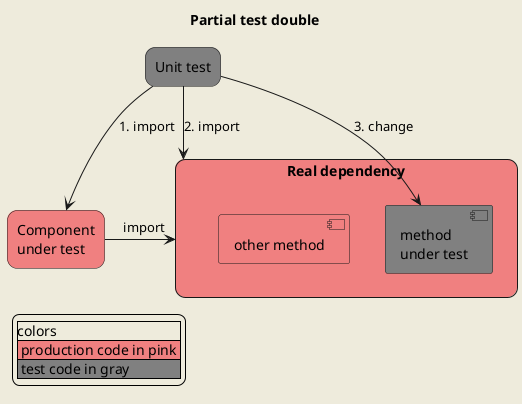 
@startuml
skinparam backgroundColor #EEEBDC

title
  Partial test double
end title

skinparam rectangle {
    roundCorner 20
}

rectangle "Unit test" as UnitTest #gray

rectangle "Component\nunder test" as cut #LightCoral

rectangle "Real dependency" as RealDependency #LightCoral {
  component "method\nunder test" as RealDependencyMut #gray
  component "other method" as RealDependencyOtherMethod #LightCoral
}

UnitTest --> cut: 1. import
UnitTest --> RealDependency: 2. import
cut -> RealDependency: import
UnitTest -> RealDependencyMut: 3. change

legend left
|colors|
|<#LightCoral> production code in pink |
|<#gray> test code in gray |
endlegend

@enduml
